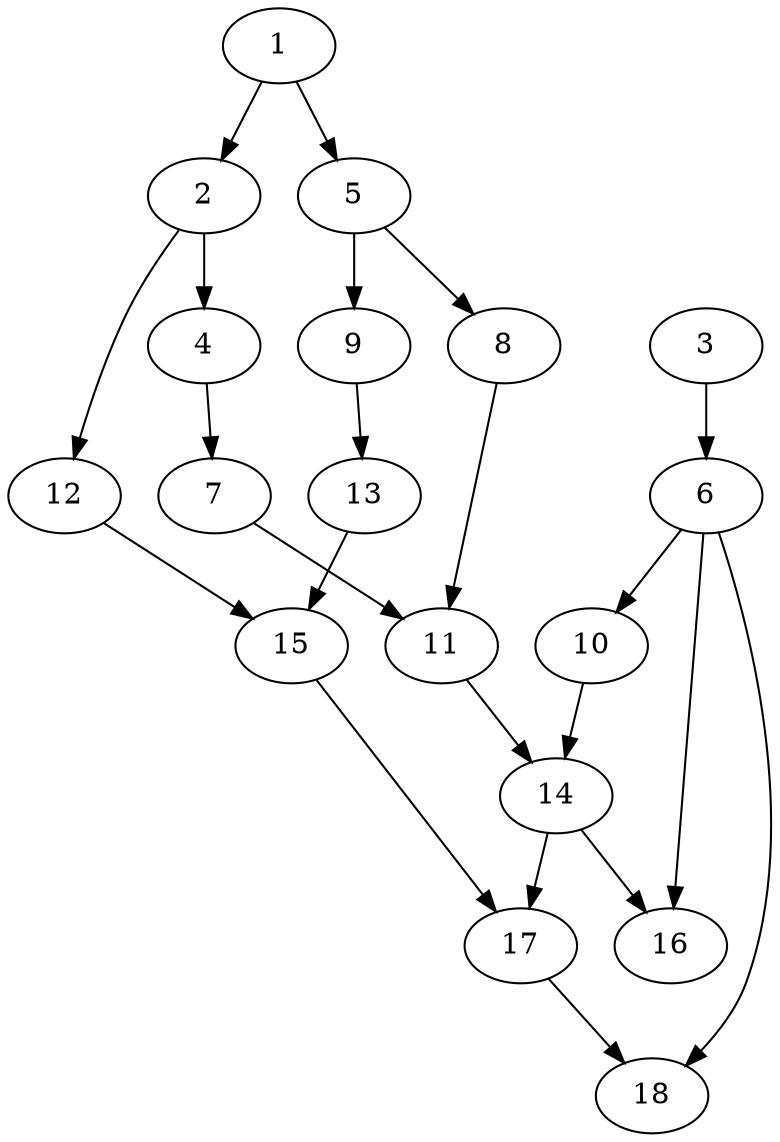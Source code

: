strict digraph  {
1;
2;
5;
4;
12;
3;
6;
7;
8;
9;
10;
16;
18;
11;
13;
14;
15;
17;
1 -> 2;
1 -> 5;
2 -> 4;
2 -> 12;
5 -> 8;
5 -> 9;
4 -> 7;
12 -> 15;
3 -> 6;
6 -> 10;
6 -> 16;
6 -> 18;
7 -> 11;
8 -> 11;
9 -> 13;
10 -> 14;
11 -> 14;
13 -> 15;
14 -> 16;
14 -> 17;
15 -> 17;
17 -> 18;
}
